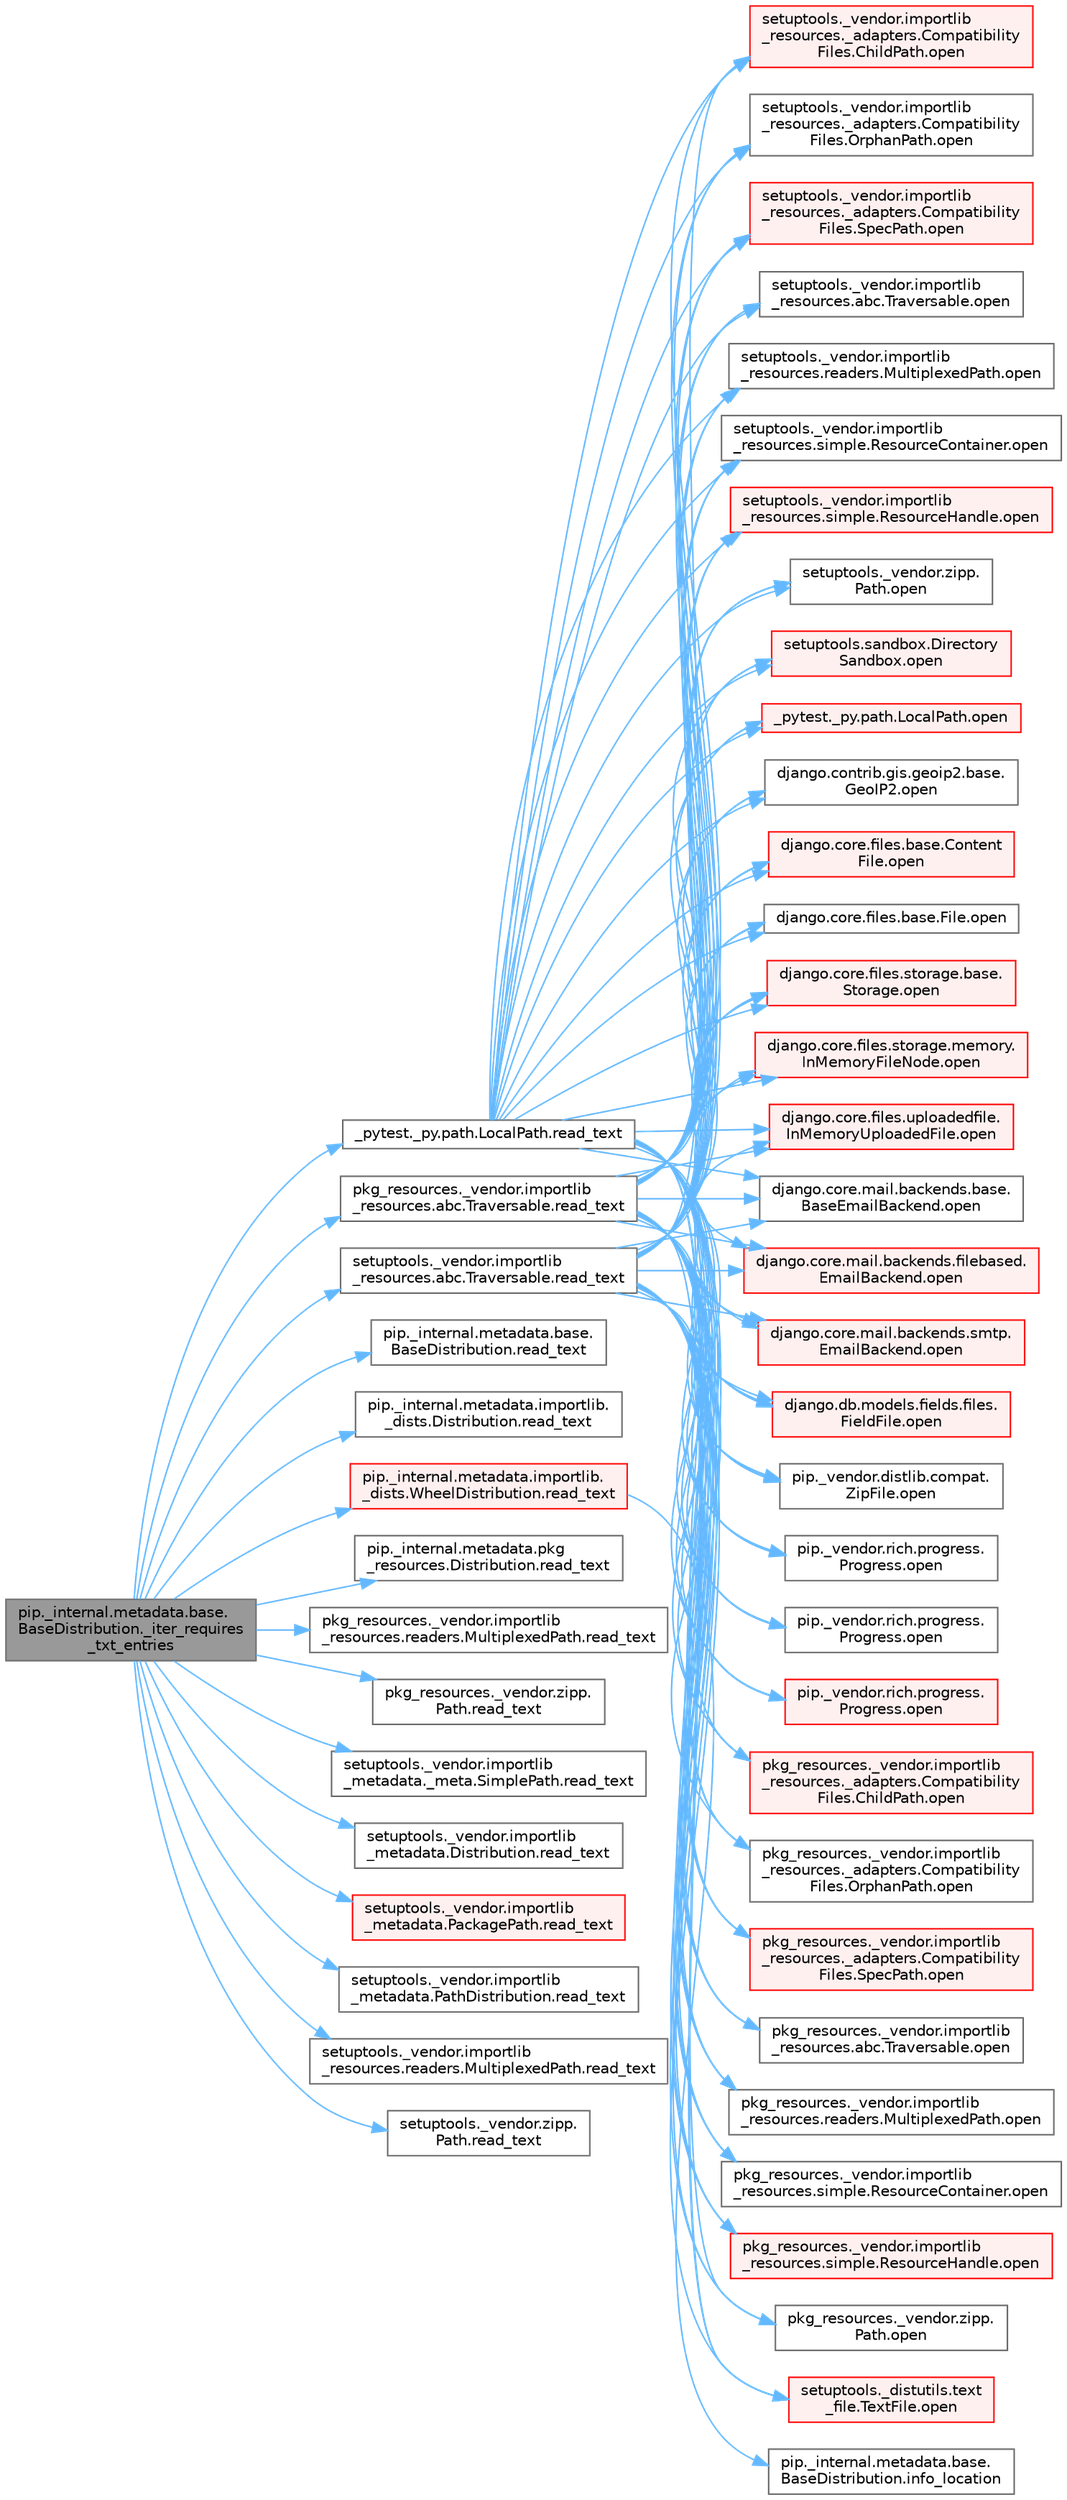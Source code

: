 digraph "pip._internal.metadata.base.BaseDistribution._iter_requires_txt_entries"
{
 // LATEX_PDF_SIZE
  bgcolor="transparent";
  edge [fontname=Helvetica,fontsize=10,labelfontname=Helvetica,labelfontsize=10];
  node [fontname=Helvetica,fontsize=10,shape=box,height=0.2,width=0.4];
  rankdir="LR";
  Node1 [id="Node000001",label="pip._internal.metadata.base.\lBaseDistribution._iter_requires\l_txt_entries",height=0.2,width=0.4,color="gray40", fillcolor="grey60", style="filled", fontcolor="black",tooltip=" "];
  Node1 -> Node2 [id="edge1_Node000001_Node000002",color="steelblue1",style="solid",tooltip=" "];
  Node2 [id="Node000002",label="_pytest._py.path.LocalPath.read_text",height=0.2,width=0.4,color="grey40", fillcolor="white", style="filled",URL="$class__pytest_1_1__py_1_1path_1_1_local_path.html#aea3efa14b998c32e27f6604263858398",tooltip=" "];
  Node2 -> Node3 [id="edge2_Node000002_Node000003",color="steelblue1",style="solid",tooltip=" "];
  Node3 [id="Node000003",label="_pytest._py.path.LocalPath.open",height=0.2,width=0.4,color="red", fillcolor="#FFF0F0", style="filled",URL="$class__pytest_1_1__py_1_1path_1_1_local_path.html#ac72dbda993b11dc52a738bfc6267dda0",tooltip=" "];
  Node2 -> Node27 [id="edge3_Node000002_Node000027",color="steelblue1",style="solid",tooltip=" "];
  Node27 [id="Node000027",label="django.contrib.gis.geoip2.base.\lGeoIP2.open",height=0.2,width=0.4,color="grey40", fillcolor="white", style="filled",URL="$classdjango_1_1contrib_1_1gis_1_1geoip2_1_1base_1_1_geo_i_p2.html#a39b20c40f1d3f4e4a37f9a4b8cd40e4d",tooltip=" "];
  Node2 -> Node28 [id="edge4_Node000002_Node000028",color="steelblue1",style="solid",tooltip=" "];
  Node28 [id="Node000028",label="django.core.files.base.Content\lFile.open",height=0.2,width=0.4,color="red", fillcolor="#FFF0F0", style="filled",URL="$classdjango_1_1core_1_1files_1_1base_1_1_content_file.html#a2d9c2fb349c078834c401c23b3b10250",tooltip=" "];
  Node2 -> Node258 [id="edge5_Node000002_Node000258",color="steelblue1",style="solid",tooltip=" "];
  Node258 [id="Node000258",label="django.core.files.base.File.open",height=0.2,width=0.4,color="grey40", fillcolor="white", style="filled",URL="$classdjango_1_1core_1_1files_1_1base_1_1_file.html#a77453efc21bb631b97bff9f6aff27eb1",tooltip=" "];
  Node2 -> Node259 [id="edge6_Node000002_Node000259",color="steelblue1",style="solid",tooltip=" "];
  Node259 [id="Node000259",label="django.core.files.storage.base.\lStorage.open",height=0.2,width=0.4,color="red", fillcolor="#FFF0F0", style="filled",URL="$classdjango_1_1core_1_1files_1_1storage_1_1base_1_1_storage.html#a83f5a2f19c0564c4a1732f88b32c4b49",tooltip=" "];
  Node2 -> Node403 [id="edge7_Node000002_Node000403",color="steelblue1",style="solid",tooltip=" "];
  Node403 [id="Node000403",label="django.core.files.storage.memory.\lInMemoryFileNode.open",height=0.2,width=0.4,color="red", fillcolor="#FFF0F0", style="filled",URL="$classdjango_1_1core_1_1files_1_1storage_1_1memory_1_1_in_memory_file_node.html#a5c6b58cc9c725338da58591f6c689798",tooltip=" "];
  Node2 -> Node407 [id="edge8_Node000002_Node000407",color="steelblue1",style="solid",tooltip=" "];
  Node407 [id="Node000407",label="django.core.files.uploadedfile.\lInMemoryUploadedFile.open",height=0.2,width=0.4,color="red", fillcolor="#FFF0F0", style="filled",URL="$classdjango_1_1core_1_1files_1_1uploadedfile_1_1_in_memory_uploaded_file.html#a7f211d59dc27d050a61d27ca2e0f5f40",tooltip=" "];
  Node2 -> Node408 [id="edge9_Node000002_Node000408",color="steelblue1",style="solid",tooltip=" "];
  Node408 [id="Node000408",label="django.core.mail.backends.base.\lBaseEmailBackend.open",height=0.2,width=0.4,color="grey40", fillcolor="white", style="filled",URL="$classdjango_1_1core_1_1mail_1_1backends_1_1base_1_1_base_email_backend.html#af6f1cc1a0a6e09c1461109c5dab1557b",tooltip=" "];
  Node2 -> Node409 [id="edge10_Node000002_Node000409",color="steelblue1",style="solid",tooltip=" "];
  Node409 [id="Node000409",label="django.core.mail.backends.filebased.\lEmailBackend.open",height=0.2,width=0.4,color="red", fillcolor="#FFF0F0", style="filled",URL="$classdjango_1_1core_1_1mail_1_1backends_1_1filebased_1_1_email_backend.html#acc1a9fd1f47e8c6b22587d70427d0bf9",tooltip=" "];
  Node2 -> Node410 [id="edge11_Node000002_Node000410",color="steelblue1",style="solid",tooltip=" "];
  Node410 [id="Node000410",label="django.core.mail.backends.smtp.\lEmailBackend.open",height=0.2,width=0.4,color="red", fillcolor="#FFF0F0", style="filled",URL="$classdjango_1_1core_1_1mail_1_1backends_1_1smtp_1_1_email_backend.html#a739b3a346c87c0fd9854f988b8a4dd3a",tooltip=" "];
  Node2 -> Node430 [id="edge12_Node000002_Node000430",color="steelblue1",style="solid",tooltip=" "];
  Node430 [id="Node000430",label="django.db.models.fields.files.\lFieldFile.open",height=0.2,width=0.4,color="red", fillcolor="#FFF0F0", style="filled",URL="$classdjango_1_1db_1_1models_1_1fields_1_1files_1_1_field_file.html#ac17332adacb50b3ff23da63ecbe5561f",tooltip=" "];
  Node2 -> Node947 [id="edge13_Node000002_Node000947",color="steelblue1",style="solid",tooltip=" "];
  Node947 [id="Node000947",label="pip._vendor.distlib.compat.\lZipFile.open",height=0.2,width=0.4,color="grey40", fillcolor="white", style="filled",URL="$classpip_1_1__vendor_1_1distlib_1_1compat_1_1_zip_file.html#a50609c5c9b216af3068c9c2881abdeda",tooltip=" "];
  Node2 -> Node948 [id="edge14_Node000002_Node000948",color="steelblue1",style="solid",tooltip=" "];
  Node948 [id="Node000948",label="pip._vendor.rich.progress.\lProgress.open",height=0.2,width=0.4,color="grey40", fillcolor="white", style="filled",URL="$classpip_1_1__vendor_1_1rich_1_1progress_1_1_progress.html#a4191cf7b2aa691672113b93721a54ec3",tooltip=" "];
  Node2 -> Node949 [id="edge15_Node000002_Node000949",color="steelblue1",style="solid",tooltip=" "];
  Node949 [id="Node000949",label="pip._vendor.rich.progress.\lProgress.open",height=0.2,width=0.4,color="grey40", fillcolor="white", style="filled",URL="$classpip_1_1__vendor_1_1rich_1_1progress_1_1_progress.html#a4311f481b1ced83aa9a73d40166f53c8",tooltip=" "];
  Node2 -> Node950 [id="edge16_Node000002_Node000950",color="steelblue1",style="solid",tooltip=" "];
  Node950 [id="Node000950",label="pip._vendor.rich.progress.\lProgress.open",height=0.2,width=0.4,color="red", fillcolor="#FFF0F0", style="filled",URL="$classpip_1_1__vendor_1_1rich_1_1progress_1_1_progress.html#a204bface9fc63d04e72844b751bcd8e3",tooltip=" "];
  Node2 -> Node2454 [id="edge17_Node000002_Node002454",color="steelblue1",style="solid",tooltip=" "];
  Node2454 [id="Node002454",label="pkg_resources._vendor.importlib\l_resources._adapters.Compatibility\lFiles.ChildPath.open",height=0.2,width=0.4,color="red", fillcolor="#FFF0F0", style="filled",URL="$classpkg__resources_1_1__vendor_1_1importlib__resources_1_1__adapters_1_1_compatibility_files_1_1_child_path.html#ab1f332324be2f6936683457a7326a7d8",tooltip=" "];
  Node2 -> Node2456 [id="edge18_Node000002_Node002456",color="steelblue1",style="solid",tooltip=" "];
  Node2456 [id="Node002456",label="pkg_resources._vendor.importlib\l_resources._adapters.Compatibility\lFiles.OrphanPath.open",height=0.2,width=0.4,color="grey40", fillcolor="white", style="filled",URL="$classpkg__resources_1_1__vendor_1_1importlib__resources_1_1__adapters_1_1_compatibility_files_1_1_orphan_path.html#ad2a41dfb5cde13b349bb44d4e8e6ae71",tooltip=" "];
  Node2 -> Node2457 [id="edge19_Node000002_Node002457",color="steelblue1",style="solid",tooltip=" "];
  Node2457 [id="Node002457",label="pkg_resources._vendor.importlib\l_resources._adapters.Compatibility\lFiles.SpecPath.open",height=0.2,width=0.4,color="red", fillcolor="#FFF0F0", style="filled",URL="$classpkg__resources_1_1__vendor_1_1importlib__resources_1_1__adapters_1_1_compatibility_files_1_1_spec_path.html#ac93bb25e446c29d87ac989f93afaa1d8",tooltip=" "];
  Node2 -> Node2458 [id="edge20_Node000002_Node002458",color="steelblue1",style="solid",tooltip=" "];
  Node2458 [id="Node002458",label="pkg_resources._vendor.importlib\l_resources.abc.Traversable.open",height=0.2,width=0.4,color="grey40", fillcolor="white", style="filled",URL="$classpkg__resources_1_1__vendor_1_1importlib__resources_1_1abc_1_1_traversable.html#a5438622e9f41acacf8b4899a341295f0",tooltip=" "];
  Node2 -> Node2459 [id="edge21_Node000002_Node002459",color="steelblue1",style="solid",tooltip=" "];
  Node2459 [id="Node002459",label="pkg_resources._vendor.importlib\l_resources.readers.MultiplexedPath.open",height=0.2,width=0.4,color="grey40", fillcolor="white", style="filled",URL="$classpkg__resources_1_1__vendor_1_1importlib__resources_1_1readers_1_1_multiplexed_path.html#ad59bf2137dac759a5d75f378375e5cef",tooltip=" "];
  Node2 -> Node2460 [id="edge22_Node000002_Node002460",color="steelblue1",style="solid",tooltip=" "];
  Node2460 [id="Node002460",label="pkg_resources._vendor.importlib\l_resources.simple.ResourceContainer.open",height=0.2,width=0.4,color="grey40", fillcolor="white", style="filled",URL="$classpkg__resources_1_1__vendor_1_1importlib__resources_1_1simple_1_1_resource_container.html#aee34c464d2049a22c346f2a99273c06e",tooltip=" "];
  Node2 -> Node2461 [id="edge23_Node000002_Node002461",color="steelblue1",style="solid",tooltip=" "];
  Node2461 [id="Node002461",label="pkg_resources._vendor.importlib\l_resources.simple.ResourceHandle.open",height=0.2,width=0.4,color="red", fillcolor="#FFF0F0", style="filled",URL="$classpkg__resources_1_1__vendor_1_1importlib__resources_1_1simple_1_1_resource_handle.html#a1544d084d2972991077975104f50d515",tooltip=" "];
  Node2 -> Node2462 [id="edge24_Node000002_Node002462",color="steelblue1",style="solid",tooltip=" "];
  Node2462 [id="Node002462",label="pkg_resources._vendor.zipp.\lPath.open",height=0.2,width=0.4,color="grey40", fillcolor="white", style="filled",URL="$classpkg__resources_1_1__vendor_1_1zipp_1_1_path.html#ad84d98ae680510e39d25336aa95b481c",tooltip=" "];
  Node2 -> Node2463 [id="edge25_Node000002_Node002463",color="steelblue1",style="solid",tooltip=" "];
  Node2463 [id="Node002463",label="setuptools._distutils.text\l_file.TextFile.open",height=0.2,width=0.4,color="red", fillcolor="#FFF0F0", style="filled",URL="$classsetuptools_1_1__distutils_1_1text__file_1_1_text_file.html#ab568abcef363b1b422cddfead42e68b2",tooltip=" "];
  Node2 -> Node2464 [id="edge26_Node000002_Node002464",color="steelblue1",style="solid",tooltip=" "];
  Node2464 [id="Node002464",label="setuptools._vendor.importlib\l_resources._adapters.Compatibility\lFiles.ChildPath.open",height=0.2,width=0.4,color="red", fillcolor="#FFF0F0", style="filled",URL="$classsetuptools_1_1__vendor_1_1importlib__resources_1_1__adapters_1_1_compatibility_files_1_1_child_path.html#abf8eeead4d2a3df60fec916086b03a17",tooltip=" "];
  Node2 -> Node2466 [id="edge27_Node000002_Node002466",color="steelblue1",style="solid",tooltip=" "];
  Node2466 [id="Node002466",label="setuptools._vendor.importlib\l_resources._adapters.Compatibility\lFiles.OrphanPath.open",height=0.2,width=0.4,color="grey40", fillcolor="white", style="filled",URL="$classsetuptools_1_1__vendor_1_1importlib__resources_1_1__adapters_1_1_compatibility_files_1_1_orphan_path.html#abbd65a2bd46e802bfc639e78175540a8",tooltip=" "];
  Node2 -> Node2467 [id="edge28_Node000002_Node002467",color="steelblue1",style="solid",tooltip=" "];
  Node2467 [id="Node002467",label="setuptools._vendor.importlib\l_resources._adapters.Compatibility\lFiles.SpecPath.open",height=0.2,width=0.4,color="red", fillcolor="#FFF0F0", style="filled",URL="$classsetuptools_1_1__vendor_1_1importlib__resources_1_1__adapters_1_1_compatibility_files_1_1_spec_path.html#af6b2df84b03ffa654b77ff6fae29d330",tooltip=" "];
  Node2 -> Node2468 [id="edge29_Node000002_Node002468",color="steelblue1",style="solid",tooltip=" "];
  Node2468 [id="Node002468",label="setuptools._vendor.importlib\l_resources.abc.Traversable.open",height=0.2,width=0.4,color="grey40", fillcolor="white", style="filled",URL="$classsetuptools_1_1__vendor_1_1importlib__resources_1_1abc_1_1_traversable.html#a535dd7358ee5c0d8eb2c6cfadf07e290",tooltip=" "];
  Node2 -> Node2469 [id="edge30_Node000002_Node002469",color="steelblue1",style="solid",tooltip=" "];
  Node2469 [id="Node002469",label="setuptools._vendor.importlib\l_resources.readers.MultiplexedPath.open",height=0.2,width=0.4,color="grey40", fillcolor="white", style="filled",URL="$classsetuptools_1_1__vendor_1_1importlib__resources_1_1readers_1_1_multiplexed_path.html#a2e2d5559186766fb3421749398286f16",tooltip=" "];
  Node2 -> Node2470 [id="edge31_Node000002_Node002470",color="steelblue1",style="solid",tooltip=" "];
  Node2470 [id="Node002470",label="setuptools._vendor.importlib\l_resources.simple.ResourceContainer.open",height=0.2,width=0.4,color="grey40", fillcolor="white", style="filled",URL="$classsetuptools_1_1__vendor_1_1importlib__resources_1_1simple_1_1_resource_container.html#a5552bf43402a6b26e3066d7c5f7c194e",tooltip=" "];
  Node2 -> Node2471 [id="edge32_Node000002_Node002471",color="steelblue1",style="solid",tooltip=" "];
  Node2471 [id="Node002471",label="setuptools._vendor.importlib\l_resources.simple.ResourceHandle.open",height=0.2,width=0.4,color="red", fillcolor="#FFF0F0", style="filled",URL="$classsetuptools_1_1__vendor_1_1importlib__resources_1_1simple_1_1_resource_handle.html#abbfb7b16f37e2ab8a50ba8b5f8259eea",tooltip=" "];
  Node2 -> Node2472 [id="edge33_Node000002_Node002472",color="steelblue1",style="solid",tooltip=" "];
  Node2472 [id="Node002472",label="setuptools._vendor.zipp.\lPath.open",height=0.2,width=0.4,color="grey40", fillcolor="white", style="filled",URL="$classsetuptools_1_1__vendor_1_1zipp_1_1_path.html#a53bba5396c4e641bfc3dcbd7b5c14042",tooltip=" "];
  Node2 -> Node2473 [id="edge34_Node000002_Node002473",color="steelblue1",style="solid",tooltip=" "];
  Node2473 [id="Node002473",label="setuptools.sandbox.Directory\lSandbox.open",height=0.2,width=0.4,color="red", fillcolor="#FFF0F0", style="filled",URL="$classsetuptools_1_1sandbox_1_1_directory_sandbox.html#a511d2b442bd19a4a6315c686aa9b3a42",tooltip=" "];
  Node1 -> Node395 [id="edge35_Node000001_Node000395",color="steelblue1",style="solid",tooltip=" "];
  Node395 [id="Node000395",label="pip._internal.metadata.base.\lBaseDistribution.read_text",height=0.2,width=0.4,color="grey40", fillcolor="white", style="filled",URL="$classpip_1_1__internal_1_1metadata_1_1base_1_1_base_distribution.html#aee8b95b847303b9f182a3e50fa87117b",tooltip=" "];
  Node1 -> Node396 [id="edge36_Node000001_Node000396",color="steelblue1",style="solid",tooltip=" "];
  Node396 [id="Node000396",label="pip._internal.metadata.importlib.\l_dists.Distribution.read_text",height=0.2,width=0.4,color="grey40", fillcolor="white", style="filled",URL="$classpip_1_1__internal_1_1metadata_1_1importlib_1_1__dists_1_1_distribution.html#a021582f7f44124b7bb65f852028af7b3",tooltip=" "];
  Node1 -> Node397 [id="edge37_Node000001_Node000397",color="steelblue1",style="solid",tooltip=" "];
  Node397 [id="Node000397",label="pip._internal.metadata.importlib.\l_dists.WheelDistribution.read_text",height=0.2,width=0.4,color="red", fillcolor="#FFF0F0", style="filled",URL="$classpip_1_1__internal_1_1metadata_1_1importlib_1_1__dists_1_1_wheel_distribution.html#aa3193bac38c166aa24bce971bf339d08",tooltip=" "];
  Node397 -> Node398 [id="edge38_Node000397_Node000398",color="steelblue1",style="solid",tooltip=" "];
  Node398 [id="Node000398",label="pip._internal.metadata.base.\lBaseDistribution.info_location",height=0.2,width=0.4,color="grey40", fillcolor="white", style="filled",URL="$classpip_1_1__internal_1_1metadata_1_1base_1_1_base_distribution.html#a56619abc0475c8d438b991f8d8e1a055",tooltip=" "];
  Node1 -> Node401 [id="edge39_Node000001_Node000401",color="steelblue1",style="solid",tooltip=" "];
  Node401 [id="Node000401",label="pip._internal.metadata.pkg\l_resources.Distribution.read_text",height=0.2,width=0.4,color="grey40", fillcolor="white", style="filled",URL="$classpip_1_1__internal_1_1metadata_1_1pkg__resources_1_1_distribution.html#a0cf924ce0fc51f545d24d00b1e62d304",tooltip=" "];
  Node1 -> Node402 [id="edge40_Node000001_Node000402",color="steelblue1",style="solid",tooltip=" "];
  Node402 [id="Node000402",label="pkg_resources._vendor.importlib\l_resources.abc.Traversable.read_text",height=0.2,width=0.4,color="grey40", fillcolor="white", style="filled",URL="$classpkg__resources_1_1__vendor_1_1importlib__resources_1_1abc_1_1_traversable.html#a2fa0982edeea4b5f1a38953c1d81f10b",tooltip=" "];
  Node402 -> Node3 [id="edge41_Node000402_Node000003",color="steelblue1",style="solid",tooltip=" "];
  Node402 -> Node27 [id="edge42_Node000402_Node000027",color="steelblue1",style="solid",tooltip=" "];
  Node402 -> Node28 [id="edge43_Node000402_Node000028",color="steelblue1",style="solid",tooltip=" "];
  Node402 -> Node258 [id="edge44_Node000402_Node000258",color="steelblue1",style="solid",tooltip=" "];
  Node402 -> Node259 [id="edge45_Node000402_Node000259",color="steelblue1",style="solid",tooltip=" "];
  Node402 -> Node403 [id="edge46_Node000402_Node000403",color="steelblue1",style="solid",tooltip=" "];
  Node402 -> Node407 [id="edge47_Node000402_Node000407",color="steelblue1",style="solid",tooltip=" "];
  Node402 -> Node408 [id="edge48_Node000402_Node000408",color="steelblue1",style="solid",tooltip=" "];
  Node402 -> Node409 [id="edge49_Node000402_Node000409",color="steelblue1",style="solid",tooltip=" "];
  Node402 -> Node410 [id="edge50_Node000402_Node000410",color="steelblue1",style="solid",tooltip=" "];
  Node402 -> Node430 [id="edge51_Node000402_Node000430",color="steelblue1",style="solid",tooltip=" "];
  Node402 -> Node947 [id="edge52_Node000402_Node000947",color="steelblue1",style="solid",tooltip=" "];
  Node402 -> Node948 [id="edge53_Node000402_Node000948",color="steelblue1",style="solid",tooltip=" "];
  Node402 -> Node949 [id="edge54_Node000402_Node000949",color="steelblue1",style="solid",tooltip=" "];
  Node402 -> Node950 [id="edge55_Node000402_Node000950",color="steelblue1",style="solid",tooltip=" "];
  Node402 -> Node2454 [id="edge56_Node000402_Node002454",color="steelblue1",style="solid",tooltip=" "];
  Node402 -> Node2456 [id="edge57_Node000402_Node002456",color="steelblue1",style="solid",tooltip=" "];
  Node402 -> Node2457 [id="edge58_Node000402_Node002457",color="steelblue1",style="solid",tooltip=" "];
  Node402 -> Node2458 [id="edge59_Node000402_Node002458",color="steelblue1",style="solid",tooltip=" "];
  Node402 -> Node2459 [id="edge60_Node000402_Node002459",color="steelblue1",style="solid",tooltip=" "];
  Node402 -> Node2460 [id="edge61_Node000402_Node002460",color="steelblue1",style="solid",tooltip=" "];
  Node402 -> Node2461 [id="edge62_Node000402_Node002461",color="steelblue1",style="solid",tooltip=" "];
  Node402 -> Node2462 [id="edge63_Node000402_Node002462",color="steelblue1",style="solid",tooltip=" "];
  Node402 -> Node2463 [id="edge64_Node000402_Node002463",color="steelblue1",style="solid",tooltip=" "];
  Node402 -> Node2464 [id="edge65_Node000402_Node002464",color="steelblue1",style="solid",tooltip=" "];
  Node402 -> Node2466 [id="edge66_Node000402_Node002466",color="steelblue1",style="solid",tooltip=" "];
  Node402 -> Node2467 [id="edge67_Node000402_Node002467",color="steelblue1",style="solid",tooltip=" "];
  Node402 -> Node2468 [id="edge68_Node000402_Node002468",color="steelblue1",style="solid",tooltip=" "];
  Node402 -> Node2469 [id="edge69_Node000402_Node002469",color="steelblue1",style="solid",tooltip=" "];
  Node402 -> Node2470 [id="edge70_Node000402_Node002470",color="steelblue1",style="solid",tooltip=" "];
  Node402 -> Node2471 [id="edge71_Node000402_Node002471",color="steelblue1",style="solid",tooltip=" "];
  Node402 -> Node2472 [id="edge72_Node000402_Node002472",color="steelblue1",style="solid",tooltip=" "];
  Node402 -> Node2473 [id="edge73_Node000402_Node002473",color="steelblue1",style="solid",tooltip=" "];
  Node1 -> Node823 [id="edge74_Node000001_Node000823",color="steelblue1",style="solid",tooltip=" "];
  Node823 [id="Node000823",label="pkg_resources._vendor.importlib\l_resources.readers.MultiplexedPath.read_text",height=0.2,width=0.4,color="grey40", fillcolor="white", style="filled",URL="$classpkg__resources_1_1__vendor_1_1importlib__resources_1_1readers_1_1_multiplexed_path.html#a8f849a312b90d152317d151463828cc3",tooltip=" "];
  Node1 -> Node824 [id="edge75_Node000001_Node000824",color="steelblue1",style="solid",tooltip=" "];
  Node824 [id="Node000824",label="pkg_resources._vendor.zipp.\lPath.read_text",height=0.2,width=0.4,color="grey40", fillcolor="white", style="filled",URL="$classpkg__resources_1_1__vendor_1_1zipp_1_1_path.html#ae61c0d791af6980df9f3a12d535e9bcd",tooltip=" "];
  Node1 -> Node825 [id="edge76_Node000001_Node000825",color="steelblue1",style="solid",tooltip=" "];
  Node825 [id="Node000825",label="setuptools._vendor.importlib\l_metadata._meta.SimplePath.read_text",height=0.2,width=0.4,color="grey40", fillcolor="white", style="filled",URL="$classsetuptools_1_1__vendor_1_1importlib__metadata_1_1__meta_1_1_simple_path.html#a84f0d195228a821cc844ea9f1b3f3449",tooltip=" "];
  Node1 -> Node826 [id="edge77_Node000001_Node000826",color="steelblue1",style="solid",tooltip=" "];
  Node826 [id="Node000826",label="setuptools._vendor.importlib\l_metadata.Distribution.read_text",height=0.2,width=0.4,color="grey40", fillcolor="white", style="filled",URL="$classsetuptools_1_1__vendor_1_1importlib__metadata_1_1_distribution.html#a23d47987a7e86daec1e89198d1daddea",tooltip=" "];
  Node1 -> Node827 [id="edge78_Node000001_Node000827",color="steelblue1",style="solid",tooltip=" "];
  Node827 [id="Node000827",label="setuptools._vendor.importlib\l_metadata.PackagePath.read_text",height=0.2,width=0.4,color="red", fillcolor="#FFF0F0", style="filled",URL="$classsetuptools_1_1__vendor_1_1importlib__metadata_1_1_package_path.html#a39242d72760bba73b008f298119b94fa",tooltip=" "];
  Node1 -> Node945 [id="edge79_Node000001_Node000945",color="steelblue1",style="solid",tooltip=" "];
  Node945 [id="Node000945",label="setuptools._vendor.importlib\l_metadata.PathDistribution.read_text",height=0.2,width=0.4,color="grey40", fillcolor="white", style="filled",URL="$classsetuptools_1_1__vendor_1_1importlib__metadata_1_1_path_distribution.html#a34fc3493bfea77a9ab9f49df52a40e4b",tooltip=" "];
  Node1 -> Node946 [id="edge80_Node000001_Node000946",color="steelblue1",style="solid",tooltip=" "];
  Node946 [id="Node000946",label="setuptools._vendor.importlib\l_resources.abc.Traversable.read_text",height=0.2,width=0.4,color="grey40", fillcolor="white", style="filled",URL="$classsetuptools_1_1__vendor_1_1importlib__resources_1_1abc_1_1_traversable.html#aee408e70fdcc58915b97b67f3dd981a3",tooltip=" "];
  Node946 -> Node3 [id="edge81_Node000946_Node000003",color="steelblue1",style="solid",tooltip=" "];
  Node946 -> Node27 [id="edge82_Node000946_Node000027",color="steelblue1",style="solid",tooltip=" "];
  Node946 -> Node28 [id="edge83_Node000946_Node000028",color="steelblue1",style="solid",tooltip=" "];
  Node946 -> Node258 [id="edge84_Node000946_Node000258",color="steelblue1",style="solid",tooltip=" "];
  Node946 -> Node259 [id="edge85_Node000946_Node000259",color="steelblue1",style="solid",tooltip=" "];
  Node946 -> Node403 [id="edge86_Node000946_Node000403",color="steelblue1",style="solid",tooltip=" "];
  Node946 -> Node407 [id="edge87_Node000946_Node000407",color="steelblue1",style="solid",tooltip=" "];
  Node946 -> Node408 [id="edge88_Node000946_Node000408",color="steelblue1",style="solid",tooltip=" "];
  Node946 -> Node409 [id="edge89_Node000946_Node000409",color="steelblue1",style="solid",tooltip=" "];
  Node946 -> Node410 [id="edge90_Node000946_Node000410",color="steelblue1",style="solid",tooltip=" "];
  Node946 -> Node430 [id="edge91_Node000946_Node000430",color="steelblue1",style="solid",tooltip=" "];
  Node946 -> Node947 [id="edge92_Node000946_Node000947",color="steelblue1",style="solid",tooltip=" "];
  Node946 -> Node948 [id="edge93_Node000946_Node000948",color="steelblue1",style="solid",tooltip=" "];
  Node946 -> Node949 [id="edge94_Node000946_Node000949",color="steelblue1",style="solid",tooltip=" "];
  Node946 -> Node950 [id="edge95_Node000946_Node000950",color="steelblue1",style="solid",tooltip=" "];
  Node946 -> Node2454 [id="edge96_Node000946_Node002454",color="steelblue1",style="solid",tooltip=" "];
  Node946 -> Node2456 [id="edge97_Node000946_Node002456",color="steelblue1",style="solid",tooltip=" "];
  Node946 -> Node2457 [id="edge98_Node000946_Node002457",color="steelblue1",style="solid",tooltip=" "];
  Node946 -> Node2458 [id="edge99_Node000946_Node002458",color="steelblue1",style="solid",tooltip=" "];
  Node946 -> Node2459 [id="edge100_Node000946_Node002459",color="steelblue1",style="solid",tooltip=" "];
  Node946 -> Node2460 [id="edge101_Node000946_Node002460",color="steelblue1",style="solid",tooltip=" "];
  Node946 -> Node2461 [id="edge102_Node000946_Node002461",color="steelblue1",style="solid",tooltip=" "];
  Node946 -> Node2462 [id="edge103_Node000946_Node002462",color="steelblue1",style="solid",tooltip=" "];
  Node946 -> Node2463 [id="edge104_Node000946_Node002463",color="steelblue1",style="solid",tooltip=" "];
  Node946 -> Node2464 [id="edge105_Node000946_Node002464",color="steelblue1",style="solid",tooltip=" "];
  Node946 -> Node2466 [id="edge106_Node000946_Node002466",color="steelblue1",style="solid",tooltip=" "];
  Node946 -> Node2467 [id="edge107_Node000946_Node002467",color="steelblue1",style="solid",tooltip=" "];
  Node946 -> Node2468 [id="edge108_Node000946_Node002468",color="steelblue1",style="solid",tooltip=" "];
  Node946 -> Node2469 [id="edge109_Node000946_Node002469",color="steelblue1",style="solid",tooltip=" "];
  Node946 -> Node2470 [id="edge110_Node000946_Node002470",color="steelblue1",style="solid",tooltip=" "];
  Node946 -> Node2471 [id="edge111_Node000946_Node002471",color="steelblue1",style="solid",tooltip=" "];
  Node946 -> Node2472 [id="edge112_Node000946_Node002472",color="steelblue1",style="solid",tooltip=" "];
  Node946 -> Node2473 [id="edge113_Node000946_Node002473",color="steelblue1",style="solid",tooltip=" "];
  Node1 -> Node4327 [id="edge114_Node000001_Node004327",color="steelblue1",style="solid",tooltip=" "];
  Node4327 [id="Node004327",label="setuptools._vendor.importlib\l_resources.readers.MultiplexedPath.read_text",height=0.2,width=0.4,color="grey40", fillcolor="white", style="filled",URL="$classsetuptools_1_1__vendor_1_1importlib__resources_1_1readers_1_1_multiplexed_path.html#a0518724e7903c8da431de10762e01692",tooltip=" "];
  Node1 -> Node4328 [id="edge115_Node000001_Node004328",color="steelblue1",style="solid",tooltip=" "];
  Node4328 [id="Node004328",label="setuptools._vendor.zipp.\lPath.read_text",height=0.2,width=0.4,color="grey40", fillcolor="white", style="filled",URL="$classsetuptools_1_1__vendor_1_1zipp_1_1_path.html#a795c8802cf3ce19b6c9cb6adc2374efd",tooltip=" "];
}
